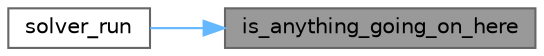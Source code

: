 digraph "is_anything_going_on_here"
{
 // LATEX_PDF_SIZE
  bgcolor="transparent";
  edge [fontname=Helvetica,fontsize=10,labelfontname=Helvetica,labelfontsize=10];
  node [fontname=Helvetica,fontsize=10,shape=box,height=0.2,width=0.4];
  rankdir="RL";
  Node1 [label="is_anything_going_on_here",height=0.2,width=0.4,color="gray40", fillcolor="grey60", style="filled", fontcolor="black",tooltip="Determine if there is anything to solve."];
  Node1 -> Node2 [dir="back",color="steelblue1",style="solid"];
  Node2 [label="solver_run",height=0.2,width=0.4,color="grey40", fillcolor="white", style="filled",URL="$camp__solver_8c.html#afc5ec8680b419e7ab49530d53a76cee4",tooltip="Solve for a given timestep."];
}
